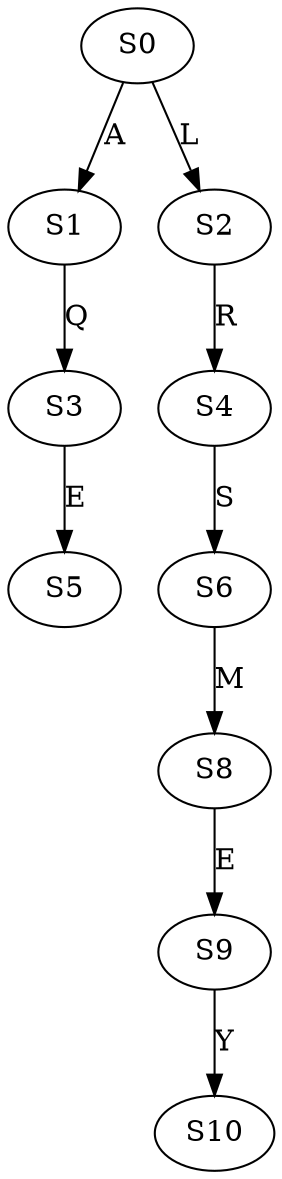 strict digraph  {
	S0 -> S1 [ label = A ];
	S0 -> S2 [ label = L ];
	S1 -> S3 [ label = Q ];
	S2 -> S4 [ label = R ];
	S3 -> S5 [ label = E ];
	S4 -> S6 [ label = S ];
	S6 -> S8 [ label = M ];
	S8 -> S9 [ label = E ];
	S9 -> S10 [ label = Y ];
}
